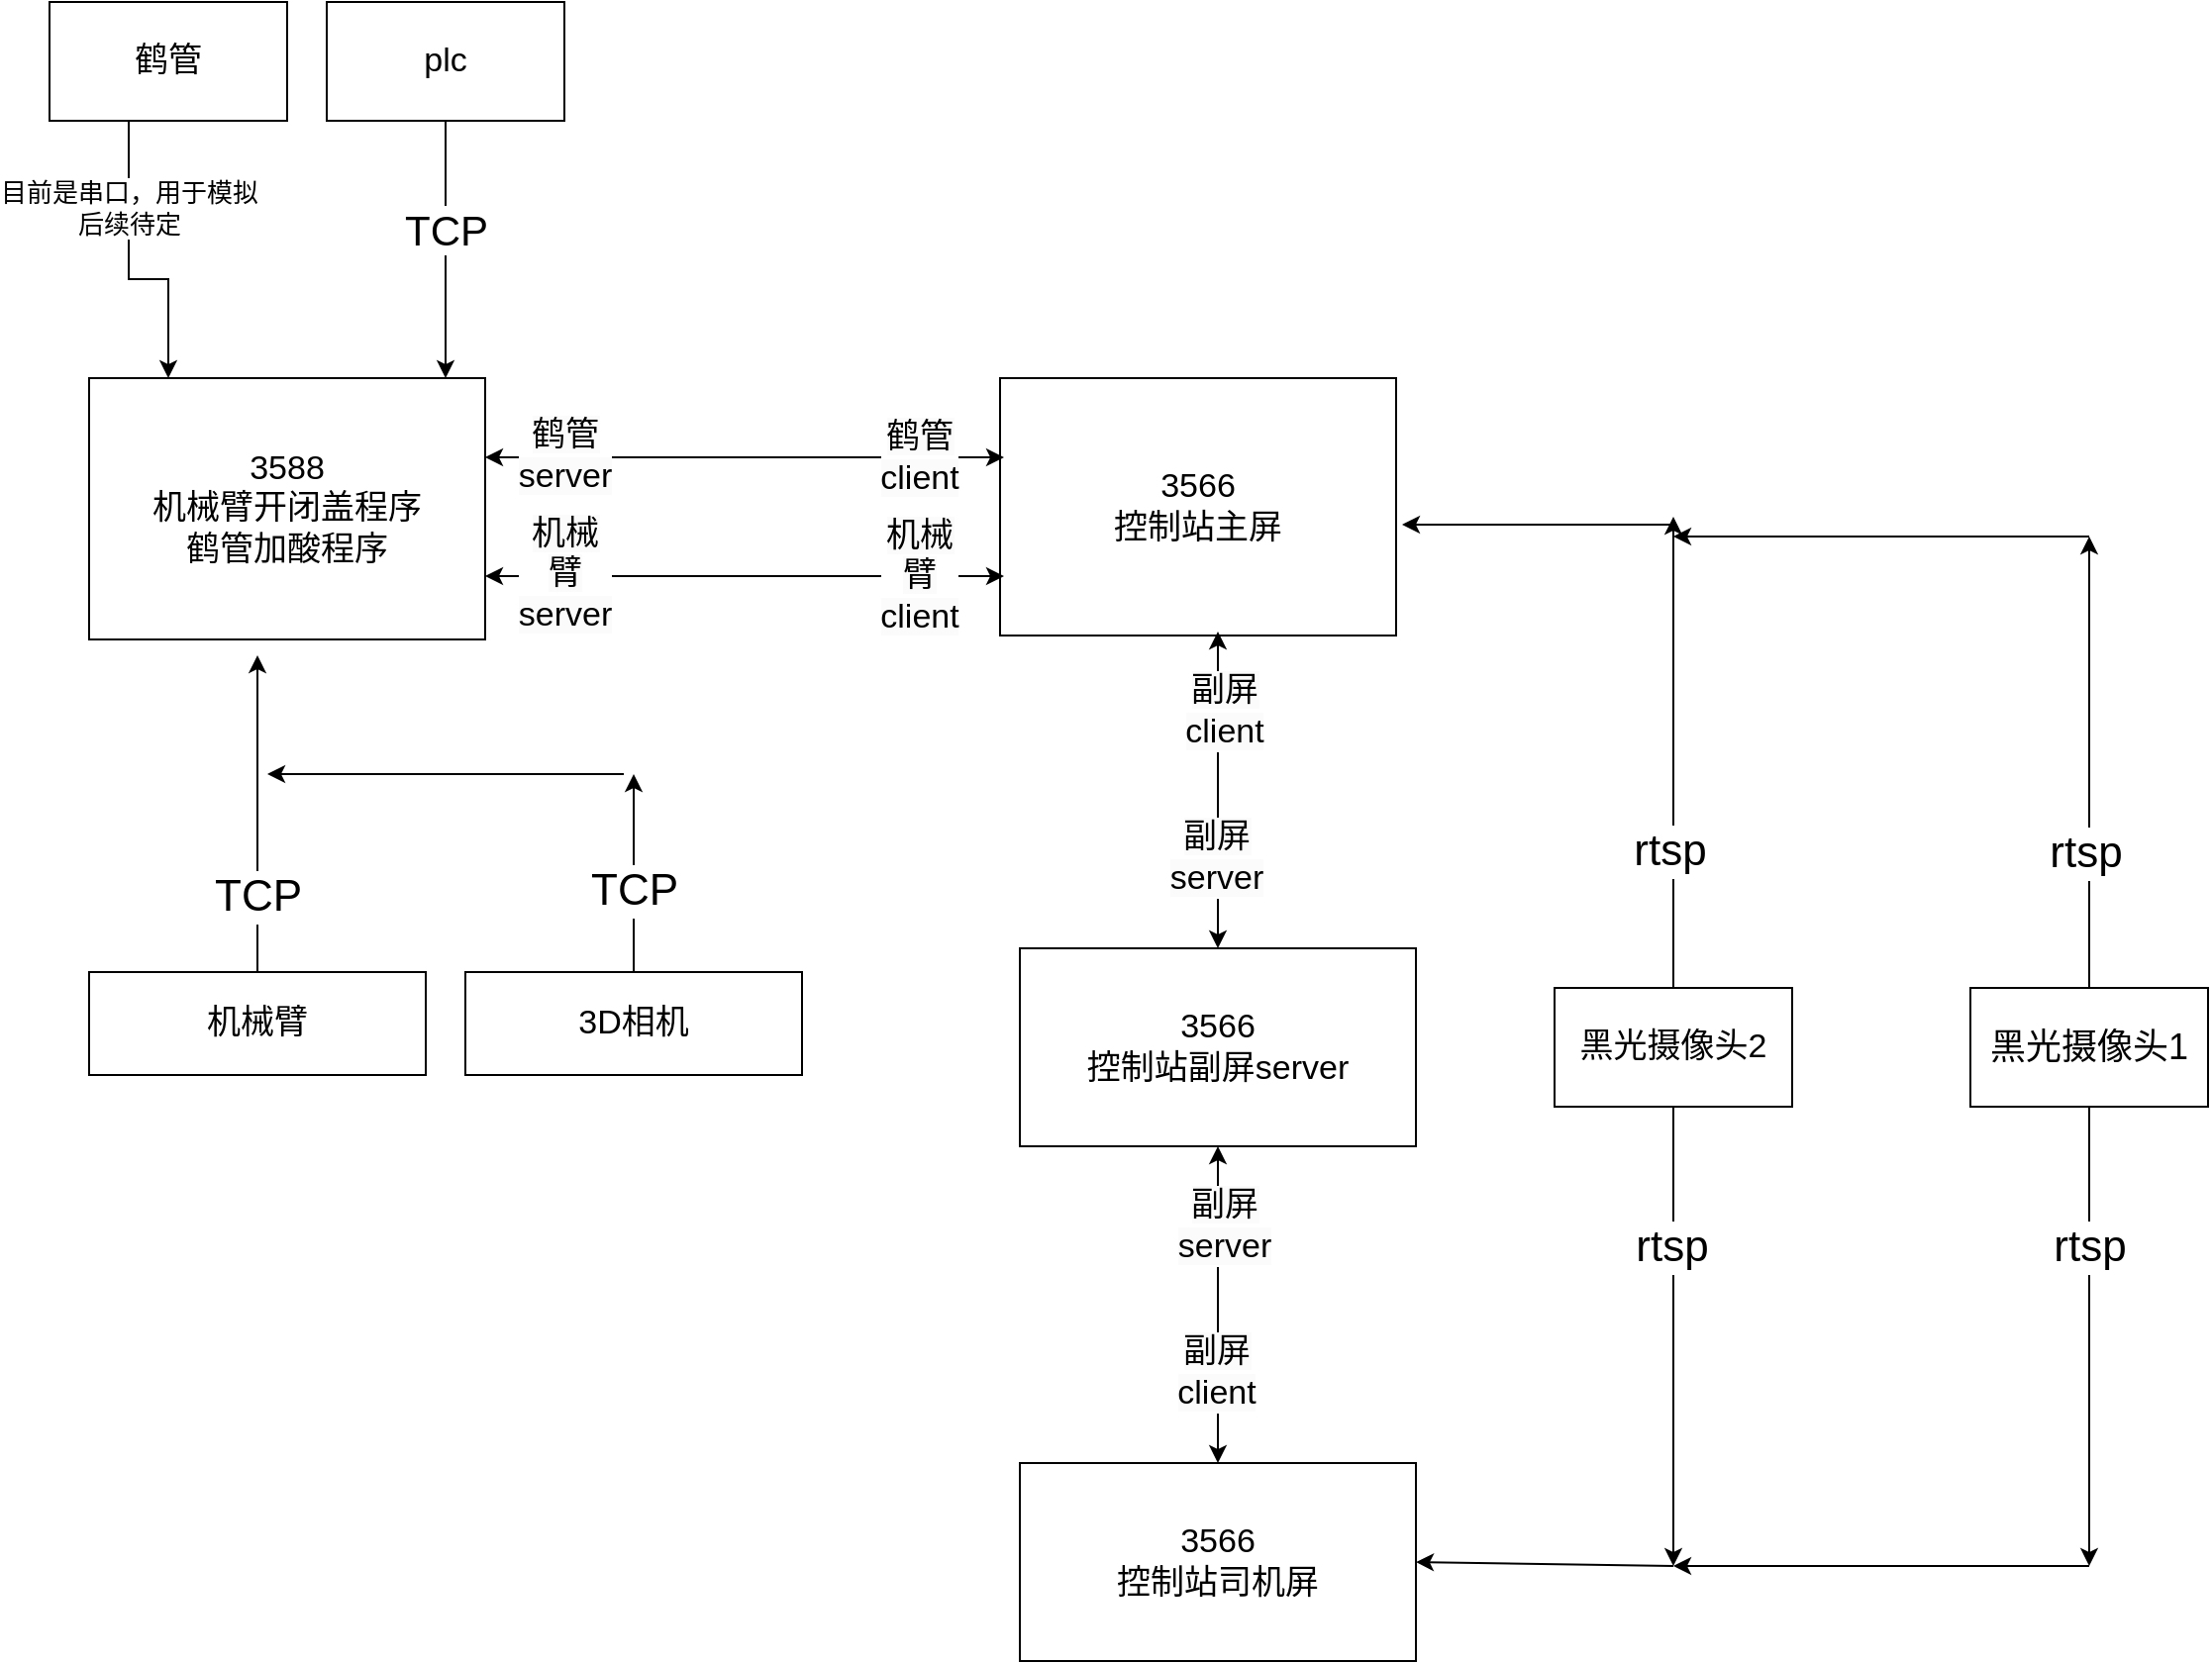 <mxfile version="24.2.3" type="github">
  <diagram name="第 1 页" id="h5nsQSeKjjGvDvvXhpPW">
    <mxGraphModel dx="2037" dy="1084" grid="1" gridSize="10" guides="1" tooltips="1" connect="1" arrows="1" fold="1" page="1" pageScale="1" pageWidth="1169" pageHeight="1654" math="0" shadow="0">
      <root>
        <mxCell id="0" />
        <mxCell id="1" parent="0" />
        <mxCell id="OGPPG_2MxUZxw4Ccaozc-1" value="3588&lt;div&gt;机械臂开闭盖程序&lt;/div&gt;&lt;div&gt;鹤管加酸程序&lt;/div&gt;" style="rounded=0;whiteSpace=wrap;html=1;fontSize=17;" vertex="1" parent="1">
          <mxGeometry x="110" y="280" width="200" height="132" as="geometry" />
        </mxCell>
        <mxCell id="OGPPG_2MxUZxw4Ccaozc-3" value="3566&lt;br&gt;&lt;div&gt;控制站主屏&lt;/div&gt;" style="rounded=0;whiteSpace=wrap;html=1;fontSize=17;" vertex="1" parent="1">
          <mxGeometry x="570" y="280" width="200" height="130" as="geometry" />
        </mxCell>
        <mxCell id="OGPPG_2MxUZxw4Ccaozc-4" value="3566&lt;br&gt;&lt;div&gt;控制站副屏server&lt;/div&gt;" style="rounded=0;whiteSpace=wrap;html=1;fontSize=17;" vertex="1" parent="1">
          <mxGeometry x="580" y="568" width="200" height="100" as="geometry" />
        </mxCell>
        <mxCell id="OGPPG_2MxUZxw4Ccaozc-5" value="3566&lt;br&gt;&lt;div&gt;控制站司机屏&lt;/div&gt;" style="rounded=0;whiteSpace=wrap;html=1;fontSize=17;" vertex="1" parent="1">
          <mxGeometry x="580" y="828" width="200" height="100" as="geometry" />
        </mxCell>
        <mxCell id="OGPPG_2MxUZxw4Ccaozc-30" style="edgeStyle=orthogonalEdgeStyle;rounded=0;orthogonalLoop=1;jettySize=auto;html=1;" edge="1" parent="1" source="OGPPG_2MxUZxw4Ccaozc-6">
          <mxGeometry relative="1" as="geometry">
            <mxPoint x="1120" y="360" as="targetPoint" />
          </mxGeometry>
        </mxCell>
        <mxCell id="OGPPG_2MxUZxw4Ccaozc-35" value="rtsp" style="edgeLabel;html=1;align=center;verticalAlign=middle;resizable=0;points=[];fontSize=22;" vertex="1" connectable="0" parent="OGPPG_2MxUZxw4Ccaozc-30">
          <mxGeometry x="-0.274" y="2" relative="1" as="geometry">
            <mxPoint y="15" as="offset" />
          </mxGeometry>
        </mxCell>
        <mxCell id="OGPPG_2MxUZxw4Ccaozc-38" style="edgeStyle=orthogonalEdgeStyle;rounded=0;orthogonalLoop=1;jettySize=auto;html=1;" edge="1" parent="1" source="OGPPG_2MxUZxw4Ccaozc-6">
          <mxGeometry relative="1" as="geometry">
            <mxPoint x="1120" y="880" as="targetPoint" />
          </mxGeometry>
        </mxCell>
        <mxCell id="OGPPG_2MxUZxw4Ccaozc-41" value="rtsp" style="edgeLabel;html=1;align=center;verticalAlign=middle;resizable=0;points=[];fontSize=22;" vertex="1" connectable="0" parent="OGPPG_2MxUZxw4Ccaozc-38">
          <mxGeometry x="-0.389" relative="1" as="geometry">
            <mxPoint as="offset" />
          </mxGeometry>
        </mxCell>
        <mxCell id="OGPPG_2MxUZxw4Ccaozc-6" value="黑光摄像头1" style="rounded=0;whiteSpace=wrap;html=1;fontSize=18;" vertex="1" parent="1">
          <mxGeometry x="1060" y="588" width="120" height="60" as="geometry" />
        </mxCell>
        <mxCell id="OGPPG_2MxUZxw4Ccaozc-28" style="edgeStyle=orthogonalEdgeStyle;rounded=0;orthogonalLoop=1;jettySize=auto;html=1;" edge="1" parent="1" source="OGPPG_2MxUZxw4Ccaozc-7">
          <mxGeometry relative="1" as="geometry">
            <mxPoint x="910" y="350" as="targetPoint" />
          </mxGeometry>
        </mxCell>
        <mxCell id="OGPPG_2MxUZxw4Ccaozc-32" value="rtsp" style="edgeLabel;html=1;align=center;verticalAlign=middle;resizable=0;points=[];fontSize=22;" vertex="1" connectable="0" parent="OGPPG_2MxUZxw4Ccaozc-28">
          <mxGeometry x="-0.421" y="2" relative="1" as="geometry">
            <mxPoint as="offset" />
          </mxGeometry>
        </mxCell>
        <mxCell id="OGPPG_2MxUZxw4Ccaozc-36" style="edgeStyle=orthogonalEdgeStyle;rounded=0;orthogonalLoop=1;jettySize=auto;html=1;" edge="1" parent="1" source="OGPPG_2MxUZxw4Ccaozc-7">
          <mxGeometry relative="1" as="geometry">
            <mxPoint x="910" y="880" as="targetPoint" />
          </mxGeometry>
        </mxCell>
        <mxCell id="OGPPG_2MxUZxw4Ccaozc-40" value="rtsp" style="edgeLabel;html=1;align=center;verticalAlign=middle;resizable=0;points=[];fontSize=22;" vertex="1" connectable="0" parent="OGPPG_2MxUZxw4Ccaozc-36">
          <mxGeometry x="-0.389" y="-1" relative="1" as="geometry">
            <mxPoint as="offset" />
          </mxGeometry>
        </mxCell>
        <mxCell id="OGPPG_2MxUZxw4Ccaozc-7" value="黑光摄像头2" style="rounded=0;whiteSpace=wrap;html=1;fontSize=17;" vertex="1" parent="1">
          <mxGeometry x="850" y="588" width="120" height="60" as="geometry" />
        </mxCell>
        <mxCell id="OGPPG_2MxUZxw4Ccaozc-11" value="" style="endArrow=classic;startArrow=classic;html=1;rounded=0;" edge="1" parent="1" source="OGPPG_2MxUZxw4Ccaozc-4">
          <mxGeometry width="50" height="50" relative="1" as="geometry">
            <mxPoint x="630" y="458" as="sourcePoint" />
            <mxPoint x="680" y="408" as="targetPoint" />
          </mxGeometry>
        </mxCell>
        <mxCell id="OGPPG_2MxUZxw4Ccaozc-12" value="&lt;span style=&quot;font-size: 17px; text-wrap: wrap; background-color: rgb(251, 251, 251);&quot;&gt;副屏client&lt;/span&gt;" style="edgeLabel;html=1;align=center;verticalAlign=middle;resizable=0;points=[];" vertex="1" connectable="0" parent="OGPPG_2MxUZxw4Ccaozc-11">
          <mxGeometry x="0.5" y="-3" relative="1" as="geometry">
            <mxPoint as="offset" />
          </mxGeometry>
        </mxCell>
        <mxCell id="OGPPG_2MxUZxw4Ccaozc-13" value="&lt;span style=&quot;font-size: 17px; text-wrap: wrap; background-color: rgb(251, 251, 251);&quot;&gt;副屏server&lt;/span&gt;" style="edgeLabel;html=1;align=center;verticalAlign=middle;resizable=0;points=[];" vertex="1" connectable="0" parent="OGPPG_2MxUZxw4Ccaozc-11">
          <mxGeometry x="-0.425" y="1" relative="1" as="geometry">
            <mxPoint as="offset" />
          </mxGeometry>
        </mxCell>
        <mxCell id="OGPPG_2MxUZxw4Ccaozc-17" value="" style="endArrow=classic;startArrow=classic;html=1;rounded=0;" edge="1" parent="1">
          <mxGeometry width="50" height="50" relative="1" as="geometry">
            <mxPoint x="680" y="828" as="sourcePoint" />
            <mxPoint x="680" y="668" as="targetPoint" />
          </mxGeometry>
        </mxCell>
        <mxCell id="OGPPG_2MxUZxw4Ccaozc-18" value="&lt;span style=&quot;font-size: 17px; text-wrap: wrap; background-color: rgb(251, 251, 251);&quot;&gt;副屏&lt;/span&gt;&lt;span style=&quot;font-size: 17px; text-wrap: wrap; background-color: rgb(251, 251, 251);&quot;&gt;server&lt;/span&gt;" style="edgeLabel;html=1;align=center;verticalAlign=middle;resizable=0;points=[];" vertex="1" connectable="0" parent="OGPPG_2MxUZxw4Ccaozc-17">
          <mxGeometry x="0.5" y="-3" relative="1" as="geometry">
            <mxPoint as="offset" />
          </mxGeometry>
        </mxCell>
        <mxCell id="OGPPG_2MxUZxw4Ccaozc-19" value="&lt;span style=&quot;font-size: 17px; text-wrap: wrap; background-color: rgb(251, 251, 251);&quot;&gt;副屏&lt;/span&gt;&lt;span style=&quot;font-size: 17px; text-wrap: wrap; background-color: rgb(251, 251, 251);&quot;&gt;client&lt;/span&gt;" style="edgeLabel;html=1;align=center;verticalAlign=middle;resizable=0;points=[];" vertex="1" connectable="0" parent="OGPPG_2MxUZxw4Ccaozc-17">
          <mxGeometry x="-0.425" y="1" relative="1" as="geometry">
            <mxPoint as="offset" />
          </mxGeometry>
        </mxCell>
        <mxCell id="OGPPG_2MxUZxw4Ccaozc-21" value="" style="endArrow=classic;startArrow=classic;html=1;rounded=0;entryX=0.01;entryY=0.308;entryDx=0;entryDy=0;entryPerimeter=0;" edge="1" parent="1" target="OGPPG_2MxUZxw4Ccaozc-3">
          <mxGeometry width="50" height="50" relative="1" as="geometry">
            <mxPoint x="310" y="320" as="sourcePoint" />
            <mxPoint x="560" y="320" as="targetPoint" />
          </mxGeometry>
        </mxCell>
        <mxCell id="OGPPG_2MxUZxw4Ccaozc-22" value="&lt;span style=&quot;font-size: 17px; text-wrap: wrap; background-color: rgb(251, 251, 251);&quot;&gt;鹤管server&lt;/span&gt;" style="edgeLabel;html=1;align=center;verticalAlign=middle;resizable=0;points=[];" vertex="1" connectable="0" parent="OGPPG_2MxUZxw4Ccaozc-21">
          <mxGeometry x="-0.779" y="1" relative="1" as="geometry">
            <mxPoint x="11" as="offset" />
          </mxGeometry>
        </mxCell>
        <mxCell id="OGPPG_2MxUZxw4Ccaozc-24" value="&lt;span style=&quot;font-size: 17px; text-wrap: wrap; background-color: rgb(251, 251, 251);&quot;&gt;鹤管client&lt;/span&gt;" style="edgeLabel;html=1;align=center;verticalAlign=middle;resizable=0;points=[];" vertex="1" connectable="0" parent="OGPPG_2MxUZxw4Ccaozc-21">
          <mxGeometry x="0.672" relative="1" as="geometry">
            <mxPoint as="offset" />
          </mxGeometry>
        </mxCell>
        <mxCell id="OGPPG_2MxUZxw4Ccaozc-25" value="" style="endArrow=classic;startArrow=classic;html=1;rounded=0;entryX=0.01;entryY=0.308;entryDx=0;entryDy=0;entryPerimeter=0;" edge="1" parent="1">
          <mxGeometry width="50" height="50" relative="1" as="geometry">
            <mxPoint x="310" y="380" as="sourcePoint" />
            <mxPoint x="572" y="380" as="targetPoint" />
          </mxGeometry>
        </mxCell>
        <mxCell id="OGPPG_2MxUZxw4Ccaozc-26" value="&lt;span style=&quot;font-size: 17px; text-wrap: wrap; background-color: rgb(251, 251, 251);&quot;&gt;机械臂server&lt;/span&gt;" style="edgeLabel;html=1;align=center;verticalAlign=middle;resizable=0;points=[];imageWidth=30;" vertex="1" connectable="0" parent="OGPPG_2MxUZxw4Ccaozc-25">
          <mxGeometry x="-0.779" y="1" relative="1" as="geometry">
            <mxPoint x="11" as="offset" />
          </mxGeometry>
        </mxCell>
        <mxCell id="OGPPG_2MxUZxw4Ccaozc-27" value="&lt;span style=&quot;font-size: 17px; text-wrap: wrap; background-color: rgb(251, 251, 251);&quot;&gt;机械臂client&lt;/span&gt;" style="edgeLabel;html=1;align=center;verticalAlign=middle;resizable=0;points=[];" vertex="1" connectable="0" parent="OGPPG_2MxUZxw4Ccaozc-25">
          <mxGeometry x="0.672" relative="1" as="geometry">
            <mxPoint as="offset" />
          </mxGeometry>
        </mxCell>
        <mxCell id="OGPPG_2MxUZxw4Ccaozc-29" value="" style="endArrow=classic;html=1;rounded=0;entryX=1.015;entryY=0.569;entryDx=0;entryDy=0;entryPerimeter=0;" edge="1" parent="1" target="OGPPG_2MxUZxw4Ccaozc-3">
          <mxGeometry width="50" height="50" relative="1" as="geometry">
            <mxPoint x="910" y="354" as="sourcePoint" />
            <mxPoint x="900" y="320" as="targetPoint" />
          </mxGeometry>
        </mxCell>
        <mxCell id="OGPPG_2MxUZxw4Ccaozc-31" value="" style="endArrow=classic;html=1;rounded=0;" edge="1" parent="1">
          <mxGeometry width="50" height="50" relative="1" as="geometry">
            <mxPoint x="1120" y="360" as="sourcePoint" />
            <mxPoint x="910" y="360" as="targetPoint" />
          </mxGeometry>
        </mxCell>
        <mxCell id="OGPPG_2MxUZxw4Ccaozc-37" value="" style="endArrow=classic;html=1;rounded=0;entryX=1;entryY=0.5;entryDx=0;entryDy=0;" edge="1" parent="1" target="OGPPG_2MxUZxw4Ccaozc-5">
          <mxGeometry width="50" height="50" relative="1" as="geometry">
            <mxPoint x="910" y="880" as="sourcePoint" />
            <mxPoint x="880" y="860" as="targetPoint" />
          </mxGeometry>
        </mxCell>
        <mxCell id="OGPPG_2MxUZxw4Ccaozc-39" value="" style="endArrow=classic;html=1;rounded=0;" edge="1" parent="1">
          <mxGeometry width="50" height="50" relative="1" as="geometry">
            <mxPoint x="1120" y="880" as="sourcePoint" />
            <mxPoint x="910" y="880" as="targetPoint" />
          </mxGeometry>
        </mxCell>
        <mxCell id="OGPPG_2MxUZxw4Ccaozc-46" style="edgeStyle=orthogonalEdgeStyle;rounded=0;orthogonalLoop=1;jettySize=auto;html=1;" edge="1" parent="1" source="OGPPG_2MxUZxw4Ccaozc-44">
          <mxGeometry relative="1" as="geometry">
            <mxPoint x="195" y="420" as="targetPoint" />
          </mxGeometry>
        </mxCell>
        <mxCell id="OGPPG_2MxUZxw4Ccaozc-47" value="TCP" style="edgeLabel;html=1;align=center;verticalAlign=middle;resizable=0;points=[];fontSize=22;" vertex="1" connectable="0" parent="OGPPG_2MxUZxw4Ccaozc-46">
          <mxGeometry x="-0.526" relative="1" as="geometry">
            <mxPoint as="offset" />
          </mxGeometry>
        </mxCell>
        <mxCell id="OGPPG_2MxUZxw4Ccaozc-44" value="机械臂" style="rounded=0;whiteSpace=wrap;html=1;fontSize=17;" vertex="1" parent="1">
          <mxGeometry x="110" y="580" width="170" height="52" as="geometry" />
        </mxCell>
        <mxCell id="OGPPG_2MxUZxw4Ccaozc-48" style="edgeStyle=orthogonalEdgeStyle;rounded=0;orthogonalLoop=1;jettySize=auto;html=1;" edge="1" parent="1" source="OGPPG_2MxUZxw4Ccaozc-45">
          <mxGeometry relative="1" as="geometry">
            <mxPoint x="385" y="480" as="targetPoint" />
          </mxGeometry>
        </mxCell>
        <mxCell id="OGPPG_2MxUZxw4Ccaozc-50" value="TCP" style="edgeLabel;html=1;align=center;verticalAlign=middle;resizable=0;points=[];fontSize=22;" vertex="1" connectable="0" parent="OGPPG_2MxUZxw4Ccaozc-48">
          <mxGeometry x="-0.184" relative="1" as="geometry">
            <mxPoint as="offset" />
          </mxGeometry>
        </mxCell>
        <mxCell id="OGPPG_2MxUZxw4Ccaozc-45" value="3D相机" style="rounded=0;whiteSpace=wrap;html=1;fontSize=17;" vertex="1" parent="1">
          <mxGeometry x="300" y="580" width="170" height="52" as="geometry" />
        </mxCell>
        <mxCell id="OGPPG_2MxUZxw4Ccaozc-49" value="" style="endArrow=classic;html=1;rounded=0;" edge="1" parent="1">
          <mxGeometry width="50" height="50" relative="1" as="geometry">
            <mxPoint x="380" y="480" as="sourcePoint" />
            <mxPoint x="200" y="480" as="targetPoint" />
          </mxGeometry>
        </mxCell>
        <mxCell id="OGPPG_2MxUZxw4Ccaozc-51" value="鹤管" style="rounded=0;whiteSpace=wrap;html=1;fontSize=17;" vertex="1" parent="1">
          <mxGeometry x="90" y="90" width="120" height="60" as="geometry" />
        </mxCell>
        <mxCell id="OGPPG_2MxUZxw4Ccaozc-52" value="plc" style="rounded=0;whiteSpace=wrap;html=1;fontSize=17;" vertex="1" parent="1">
          <mxGeometry x="230" y="90" width="120" height="60" as="geometry" />
        </mxCell>
        <mxCell id="OGPPG_2MxUZxw4Ccaozc-53" style="edgeStyle=orthogonalEdgeStyle;rounded=0;orthogonalLoop=1;jettySize=auto;html=1;entryX=0.3;entryY=0;entryDx=0;entryDy=0;entryPerimeter=0;" edge="1" parent="1">
          <mxGeometry relative="1" as="geometry">
            <mxPoint x="130" y="150" as="sourcePoint" />
            <mxPoint x="150" y="280" as="targetPoint" />
            <Array as="points">
              <mxPoint x="130" y="230" />
              <mxPoint x="150" y="230" />
            </Array>
          </mxGeometry>
        </mxCell>
        <mxCell id="OGPPG_2MxUZxw4Ccaozc-54" value="目前是串口，用于模拟&lt;div style=&quot;font-size: 13px;&quot;&gt;后续待定&lt;/div&gt;" style="edgeLabel;html=1;align=center;verticalAlign=middle;resizable=0;points=[];fontSize=13;" vertex="1" connectable="0" parent="OGPPG_2MxUZxw4Ccaozc-53">
          <mxGeometry x="-0.631" y="1" relative="1" as="geometry">
            <mxPoint x="-1" y="16" as="offset" />
          </mxGeometry>
        </mxCell>
        <mxCell id="OGPPG_2MxUZxw4Ccaozc-55" style="edgeStyle=orthogonalEdgeStyle;rounded=0;orthogonalLoop=1;jettySize=auto;html=1;" edge="1" parent="1" source="OGPPG_2MxUZxw4Ccaozc-52">
          <mxGeometry relative="1" as="geometry">
            <mxPoint x="290" y="280" as="targetPoint" />
          </mxGeometry>
        </mxCell>
        <mxCell id="OGPPG_2MxUZxw4Ccaozc-56" value="TCP" style="edgeLabel;html=1;align=center;verticalAlign=middle;resizable=0;points=[];fontSize=21;" vertex="1" connectable="0" parent="OGPPG_2MxUZxw4Ccaozc-55">
          <mxGeometry x="-0.157" relative="1" as="geometry">
            <mxPoint as="offset" />
          </mxGeometry>
        </mxCell>
      </root>
    </mxGraphModel>
  </diagram>
</mxfile>
